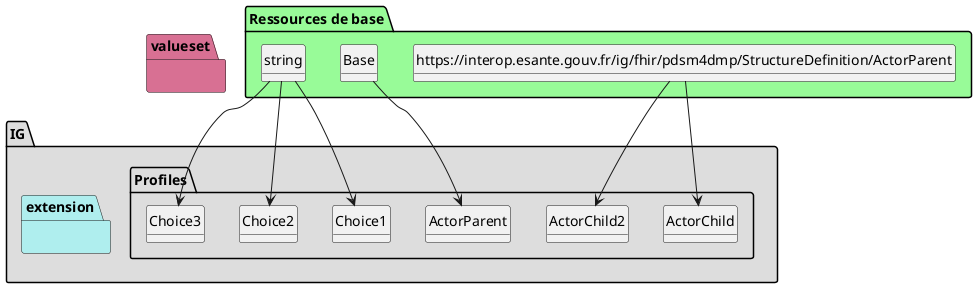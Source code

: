 @startuml
set namespaceSeparator ?
hide circle
hide class fields

package IG #DDDDDD{

     package Profiles #DDDDDD{

        class ActorChild{

             ActorChild => [None..None]
             ActorChild.XCN1[x] => [None..None]
             ActorChild.XCN10 => [None..None]
        } 

        class ActorChild2{

             ActorChild2 => [None..None]
             ActorChild2.XCN1[x] => [None..None]
             ActorChild2.XCN3 => [None..None]
        } 

        class ActorParent{

             ActorParent => [None..None]
             ActorParent.XCN1[x] => [1..1]
             ActorParent.XCN10 => [1..1]
             ActorParent.XCN3 => [1..1]
        } 

        class Choice1{

        } 

        class Choice2{

        } 

        class Choice3{

         }

     }
     package extension #paleturquoise {


         }
     }
     package valueset #PaleVioletRed{
       }

package "Ressources de base" #palegreen {

 class "https://interop.esante.gouv.fr/ig/fhir/pdsm4dmp/StructureDefinition/ActorParent" as  class5b81927f666ca2324a3cdc0f71a4ef0c 

    class5b81927f666ca2324a3cdc0f71a4ef0c --> ActorChild

 class "https://interop.esante.gouv.fr/ig/fhir/pdsm4dmp/StructureDefinition/ActorParent" as  class5b81927f666ca2324a3cdc0f71a4ef0c 

    class5b81927f666ca2324a3cdc0f71a4ef0c --> ActorChild2

 class "Base" as  class095a1b43effec73955e31e790438de49 

    class095a1b43effec73955e31e790438de49 --> ActorParent

 class "string" as  classb45cffe084dd3d20d928bee85e7b0f21 

    classb45cffe084dd3d20d928bee85e7b0f21 --> Choice1

 class "string" as  classb45cffe084dd3d20d928bee85e7b0f21 

    classb45cffe084dd3d20d928bee85e7b0f21 --> Choice2

 class "string" as  classb45cffe084dd3d20d928bee85e7b0f21 

    classb45cffe084dd3d20d928bee85e7b0f21 --> Choice3
}
@enduml